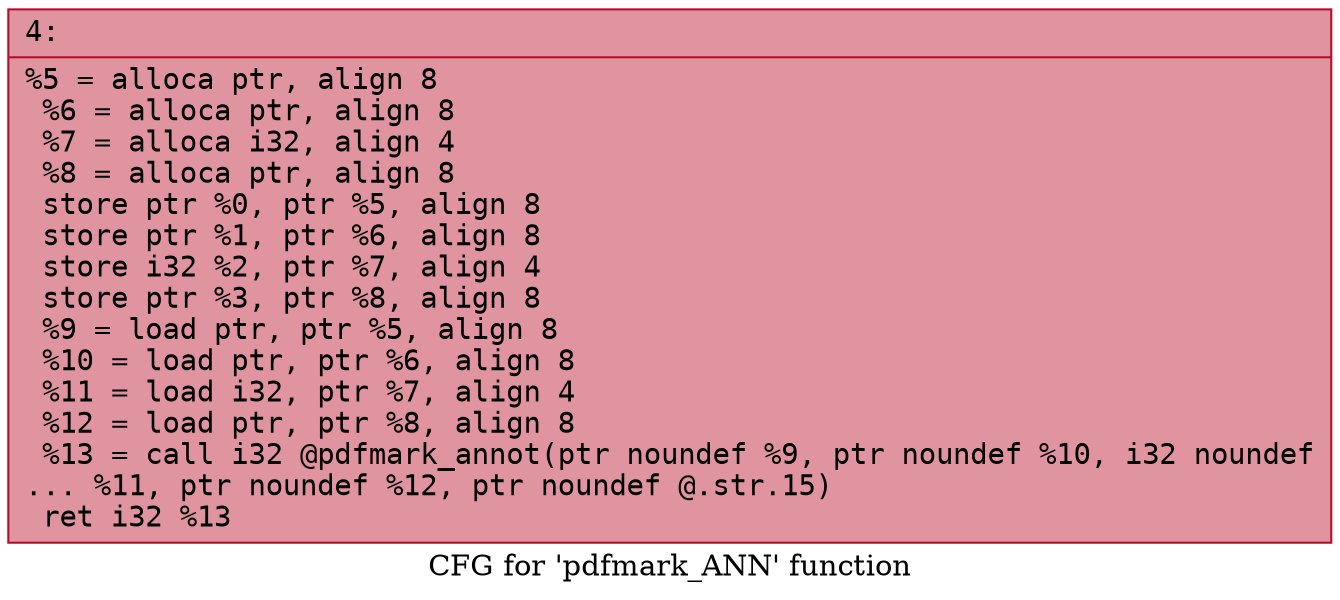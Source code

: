 digraph "CFG for 'pdfmark_ANN' function" {
	label="CFG for 'pdfmark_ANN' function";

	Node0x600000ff31b0 [shape=record,color="#b70d28ff", style=filled, fillcolor="#b70d2870" fontname="Courier",label="{4:\l|  %5 = alloca ptr, align 8\l  %6 = alloca ptr, align 8\l  %7 = alloca i32, align 4\l  %8 = alloca ptr, align 8\l  store ptr %0, ptr %5, align 8\l  store ptr %1, ptr %6, align 8\l  store i32 %2, ptr %7, align 4\l  store ptr %3, ptr %8, align 8\l  %9 = load ptr, ptr %5, align 8\l  %10 = load ptr, ptr %6, align 8\l  %11 = load i32, ptr %7, align 4\l  %12 = load ptr, ptr %8, align 8\l  %13 = call i32 @pdfmark_annot(ptr noundef %9, ptr noundef %10, i32 noundef\l... %11, ptr noundef %12, ptr noundef @.str.15)\l  ret i32 %13\l}"];
}
